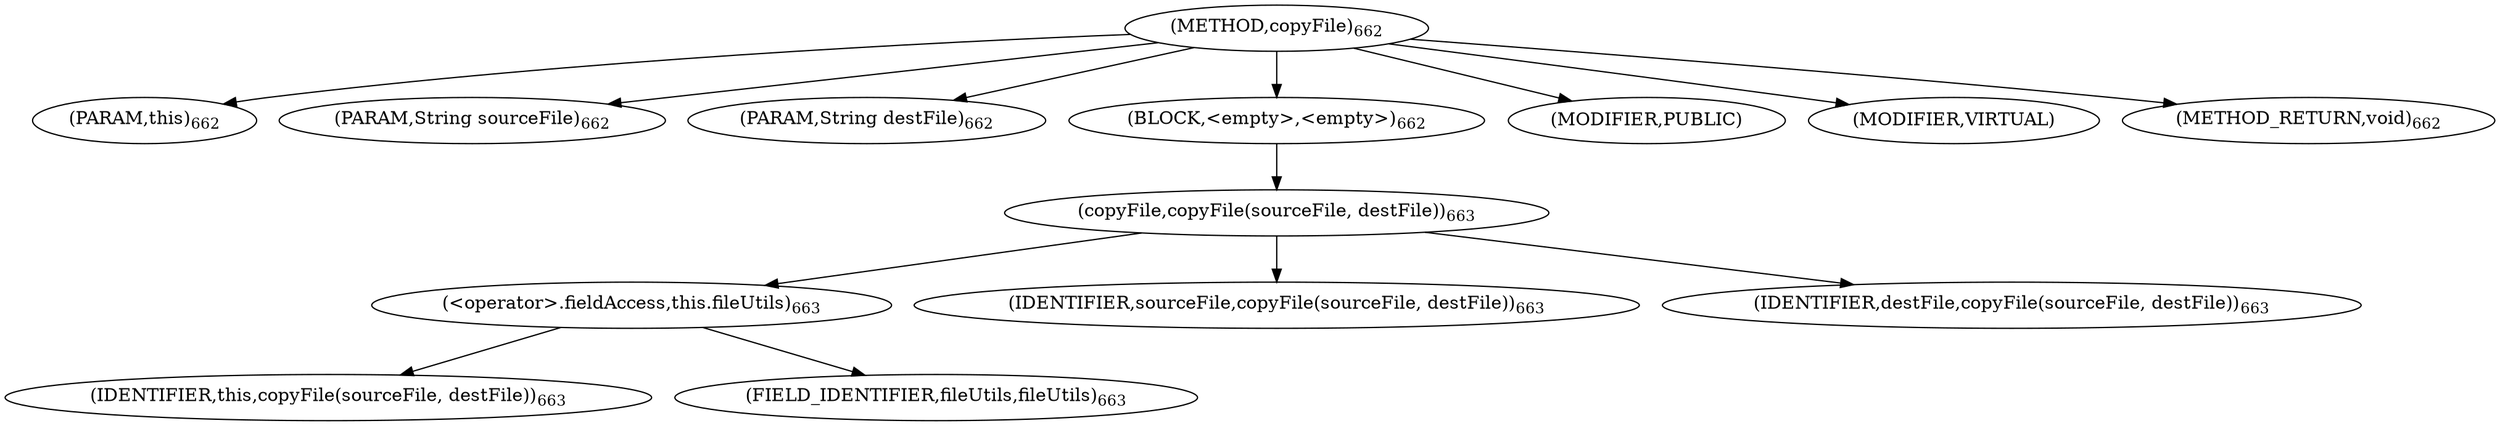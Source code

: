 digraph "copyFile" {  
"1816" [label = <(METHOD,copyFile)<SUB>662</SUB>> ]
"1817" [label = <(PARAM,this)<SUB>662</SUB>> ]
"1818" [label = <(PARAM,String sourceFile)<SUB>662</SUB>> ]
"1819" [label = <(PARAM,String destFile)<SUB>662</SUB>> ]
"1820" [label = <(BLOCK,&lt;empty&gt;,&lt;empty&gt;)<SUB>662</SUB>> ]
"1821" [label = <(copyFile,copyFile(sourceFile, destFile))<SUB>663</SUB>> ]
"1822" [label = <(&lt;operator&gt;.fieldAccess,this.fileUtils)<SUB>663</SUB>> ]
"1823" [label = <(IDENTIFIER,this,copyFile(sourceFile, destFile))<SUB>663</SUB>> ]
"1824" [label = <(FIELD_IDENTIFIER,fileUtils,fileUtils)<SUB>663</SUB>> ]
"1825" [label = <(IDENTIFIER,sourceFile,copyFile(sourceFile, destFile))<SUB>663</SUB>> ]
"1826" [label = <(IDENTIFIER,destFile,copyFile(sourceFile, destFile))<SUB>663</SUB>> ]
"1827" [label = <(MODIFIER,PUBLIC)> ]
"1828" [label = <(MODIFIER,VIRTUAL)> ]
"1829" [label = <(METHOD_RETURN,void)<SUB>662</SUB>> ]
  "1816" -> "1817" 
  "1816" -> "1818" 
  "1816" -> "1819" 
  "1816" -> "1820" 
  "1816" -> "1827" 
  "1816" -> "1828" 
  "1816" -> "1829" 
  "1820" -> "1821" 
  "1821" -> "1822" 
  "1821" -> "1825" 
  "1821" -> "1826" 
  "1822" -> "1823" 
  "1822" -> "1824" 
}
